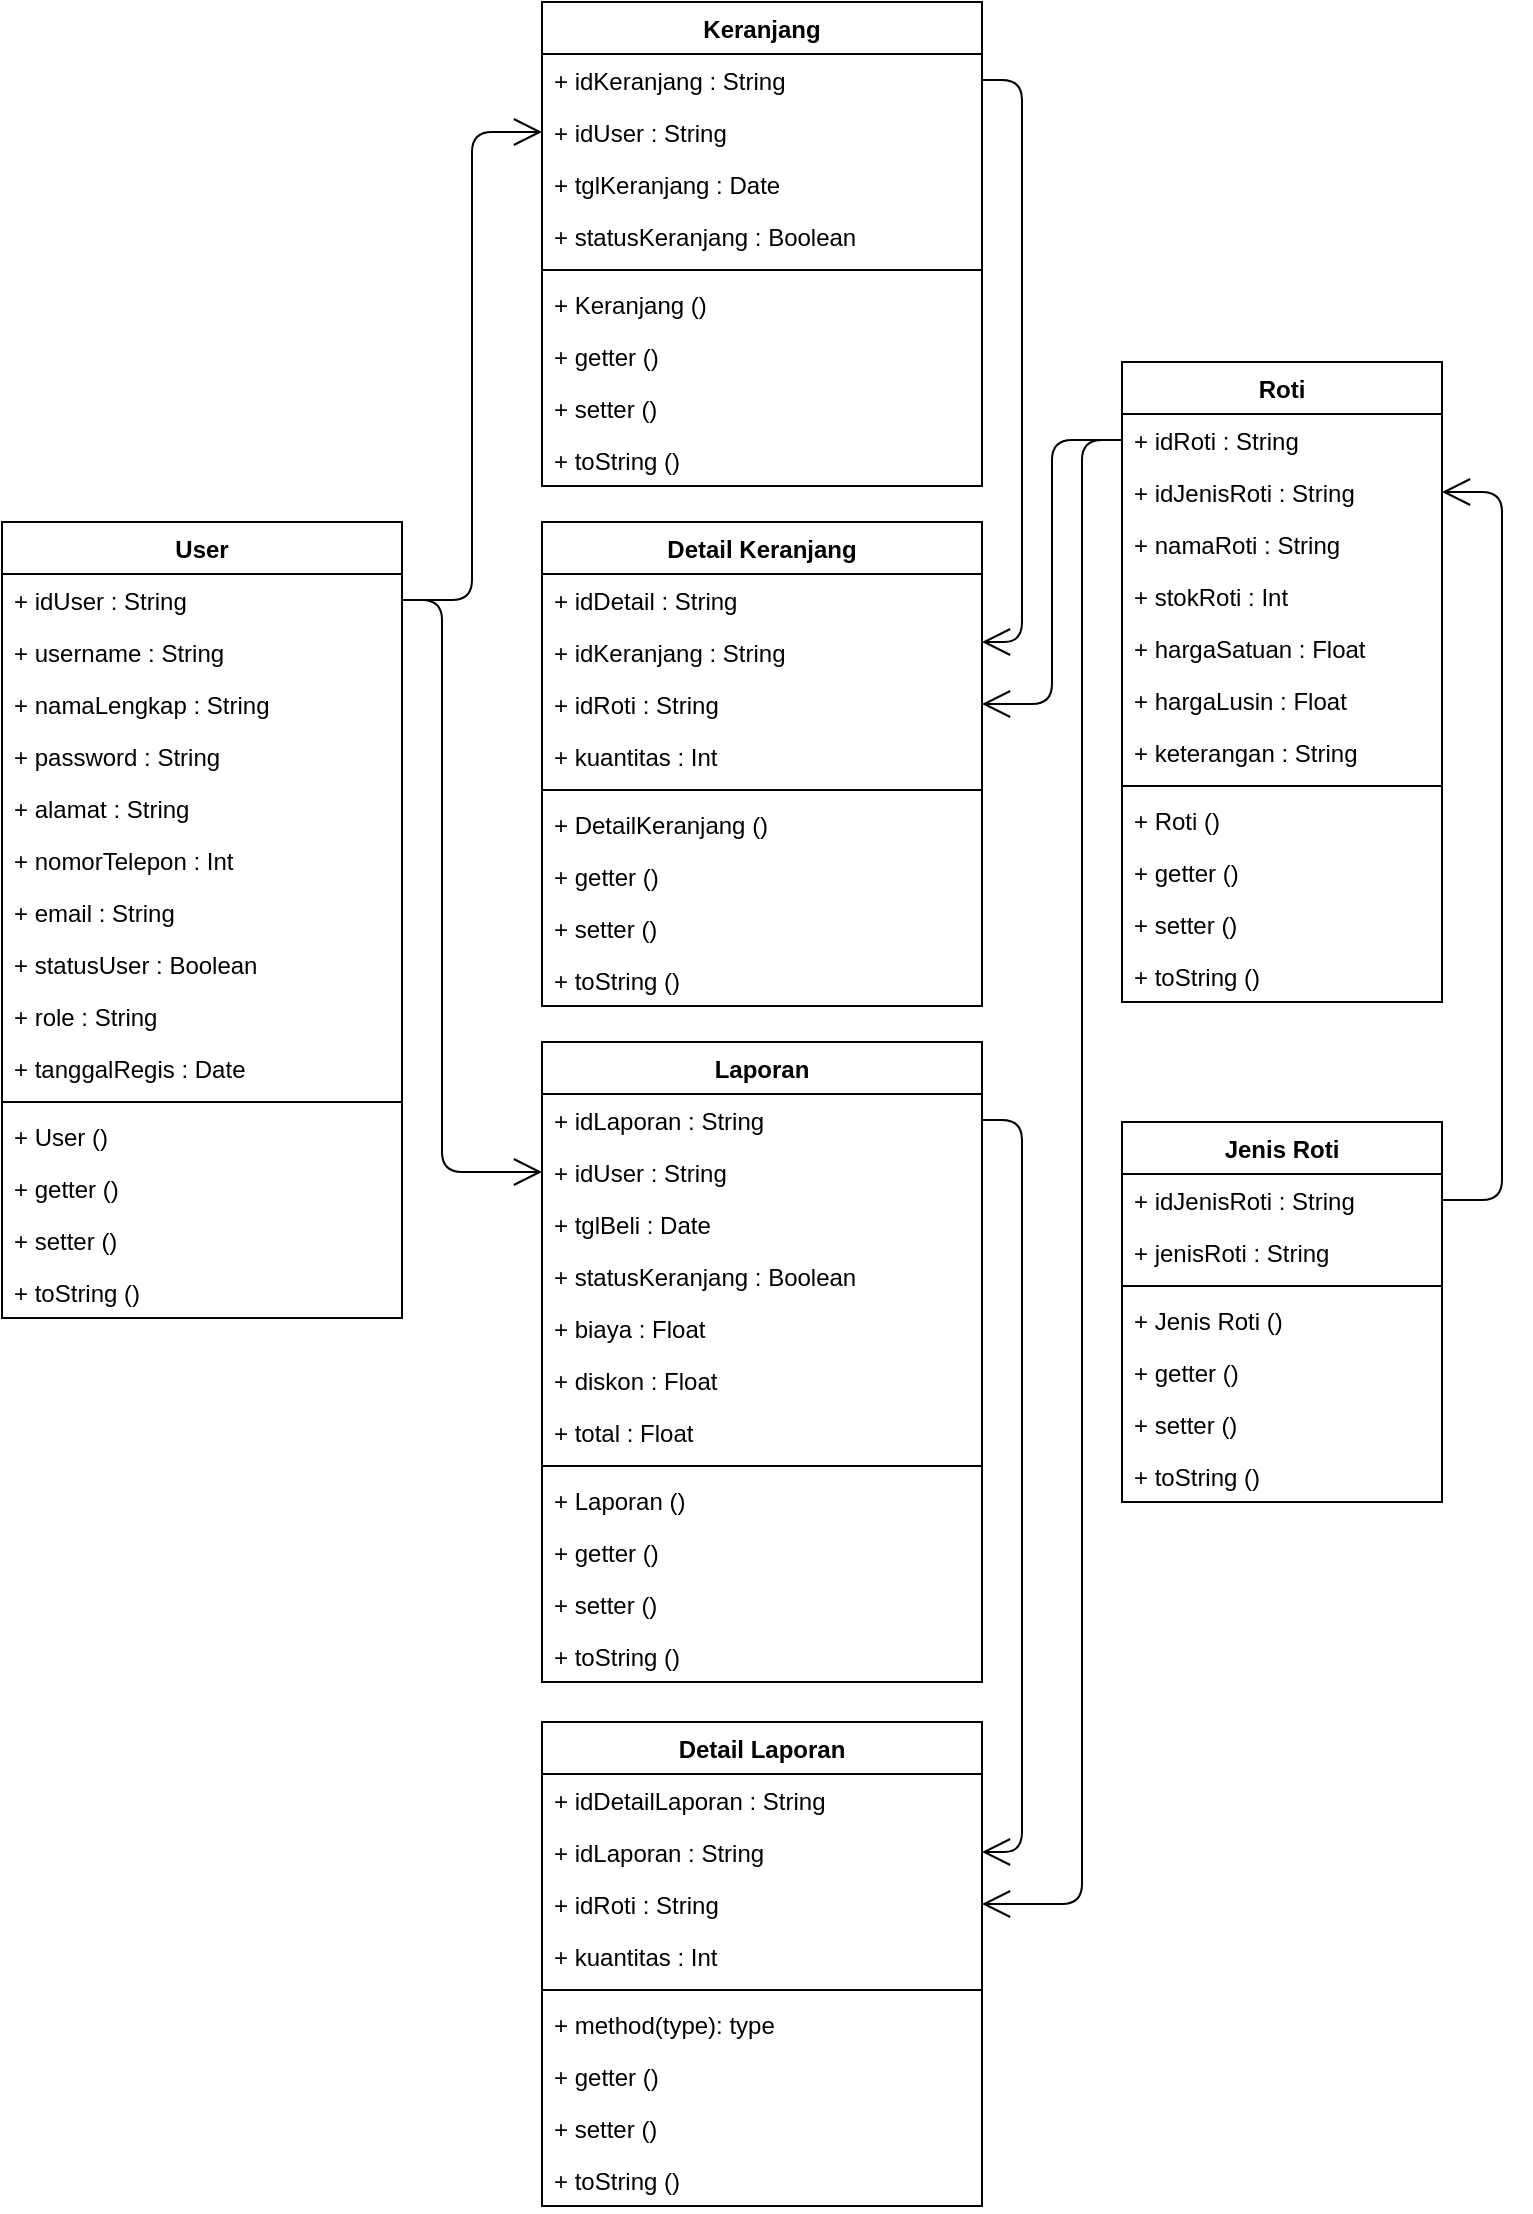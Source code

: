 <mxfile version="14.4.3" type="github">
  <diagram id="C5RBs43oDa-KdzZeNtuy" name="Page-1">
    <mxGraphModel dx="1304" dy="612" grid="1" gridSize="10" guides="1" tooltips="1" connect="1" arrows="1" fold="1" page="1" pageScale="1" pageWidth="827" pageHeight="1169" math="0" shadow="0">
      <root>
        <mxCell id="WIyWlLk6GJQsqaUBKTNV-0" />
        <mxCell id="WIyWlLk6GJQsqaUBKTNV-1" parent="WIyWlLk6GJQsqaUBKTNV-0" />
        <mxCell id="ciAb2DLEWz6RfoceYeJ7-130" value="User" style="swimlane;fontStyle=1;align=center;verticalAlign=top;childLayout=stackLayout;horizontal=1;startSize=26;horizontalStack=0;resizeParent=1;resizeParentMax=0;resizeLast=0;collapsible=1;marginBottom=0;" vertex="1" parent="WIyWlLk6GJQsqaUBKTNV-1">
          <mxGeometry x="10" y="270" width="200" height="398" as="geometry" />
        </mxCell>
        <mxCell id="ciAb2DLEWz6RfoceYeJ7-131" value="+ idUser : String" style="text;strokeColor=none;fillColor=none;align=left;verticalAlign=top;spacingLeft=4;spacingRight=4;overflow=hidden;rotatable=0;points=[[0,0.5],[1,0.5]];portConstraint=eastwest;" vertex="1" parent="ciAb2DLEWz6RfoceYeJ7-130">
          <mxGeometry y="26" width="200" height="26" as="geometry" />
        </mxCell>
        <mxCell id="ciAb2DLEWz6RfoceYeJ7-134" value="+ username : String" style="text;strokeColor=none;fillColor=none;align=left;verticalAlign=top;spacingLeft=4;spacingRight=4;overflow=hidden;rotatable=0;points=[[0,0.5],[1,0.5]];portConstraint=eastwest;" vertex="1" parent="ciAb2DLEWz6RfoceYeJ7-130">
          <mxGeometry y="52" width="200" height="26" as="geometry" />
        </mxCell>
        <mxCell id="ciAb2DLEWz6RfoceYeJ7-135" value="+ namaLengkap : String" style="text;strokeColor=none;fillColor=none;align=left;verticalAlign=top;spacingLeft=4;spacingRight=4;overflow=hidden;rotatable=0;points=[[0,0.5],[1,0.5]];portConstraint=eastwest;" vertex="1" parent="ciAb2DLEWz6RfoceYeJ7-130">
          <mxGeometry y="78" width="200" height="26" as="geometry" />
        </mxCell>
        <mxCell id="ciAb2DLEWz6RfoceYeJ7-136" value="+ password : String" style="text;strokeColor=none;fillColor=none;align=left;verticalAlign=top;spacingLeft=4;spacingRight=4;overflow=hidden;rotatable=0;points=[[0,0.5],[1,0.5]];portConstraint=eastwest;" vertex="1" parent="ciAb2DLEWz6RfoceYeJ7-130">
          <mxGeometry y="104" width="200" height="26" as="geometry" />
        </mxCell>
        <mxCell id="ciAb2DLEWz6RfoceYeJ7-137" value="+ alamat : String" style="text;strokeColor=none;fillColor=none;align=left;verticalAlign=top;spacingLeft=4;spacingRight=4;overflow=hidden;rotatable=0;points=[[0,0.5],[1,0.5]];portConstraint=eastwest;" vertex="1" parent="ciAb2DLEWz6RfoceYeJ7-130">
          <mxGeometry y="130" width="200" height="26" as="geometry" />
        </mxCell>
        <mxCell id="ciAb2DLEWz6RfoceYeJ7-138" value="+ nomorTelepon : Int" style="text;strokeColor=none;fillColor=none;align=left;verticalAlign=top;spacingLeft=4;spacingRight=4;overflow=hidden;rotatable=0;points=[[0,0.5],[1,0.5]];portConstraint=eastwest;" vertex="1" parent="ciAb2DLEWz6RfoceYeJ7-130">
          <mxGeometry y="156" width="200" height="26" as="geometry" />
        </mxCell>
        <mxCell id="ciAb2DLEWz6RfoceYeJ7-139" value="+ email : String" style="text;strokeColor=none;fillColor=none;align=left;verticalAlign=top;spacingLeft=4;spacingRight=4;overflow=hidden;rotatable=0;points=[[0,0.5],[1,0.5]];portConstraint=eastwest;" vertex="1" parent="ciAb2DLEWz6RfoceYeJ7-130">
          <mxGeometry y="182" width="200" height="26" as="geometry" />
        </mxCell>
        <mxCell id="ciAb2DLEWz6RfoceYeJ7-140" value="+ statusUser : Boolean" style="text;strokeColor=none;fillColor=none;align=left;verticalAlign=top;spacingLeft=4;spacingRight=4;overflow=hidden;rotatable=0;points=[[0,0.5],[1,0.5]];portConstraint=eastwest;" vertex="1" parent="ciAb2DLEWz6RfoceYeJ7-130">
          <mxGeometry y="208" width="200" height="26" as="geometry" />
        </mxCell>
        <mxCell id="ciAb2DLEWz6RfoceYeJ7-141" value="+ role : String" style="text;strokeColor=none;fillColor=none;align=left;verticalAlign=top;spacingLeft=4;spacingRight=4;overflow=hidden;rotatable=0;points=[[0,0.5],[1,0.5]];portConstraint=eastwest;" vertex="1" parent="ciAb2DLEWz6RfoceYeJ7-130">
          <mxGeometry y="234" width="200" height="26" as="geometry" />
        </mxCell>
        <mxCell id="ciAb2DLEWz6RfoceYeJ7-142" value="+ tanggalRegis : Date" style="text;strokeColor=none;fillColor=none;align=left;verticalAlign=top;spacingLeft=4;spacingRight=4;overflow=hidden;rotatable=0;points=[[0,0.5],[1,0.5]];portConstraint=eastwest;" vertex="1" parent="ciAb2DLEWz6RfoceYeJ7-130">
          <mxGeometry y="260" width="200" height="26" as="geometry" />
        </mxCell>
        <mxCell id="ciAb2DLEWz6RfoceYeJ7-132" value="" style="line;strokeWidth=1;fillColor=none;align=left;verticalAlign=middle;spacingTop=-1;spacingLeft=3;spacingRight=3;rotatable=0;labelPosition=right;points=[];portConstraint=eastwest;" vertex="1" parent="ciAb2DLEWz6RfoceYeJ7-130">
          <mxGeometry y="286" width="200" height="8" as="geometry" />
        </mxCell>
        <mxCell id="ciAb2DLEWz6RfoceYeJ7-133" value="+ User ()" style="text;strokeColor=none;fillColor=none;align=left;verticalAlign=top;spacingLeft=4;spacingRight=4;overflow=hidden;rotatable=0;points=[[0,0.5],[1,0.5]];portConstraint=eastwest;" vertex="1" parent="ciAb2DLEWz6RfoceYeJ7-130">
          <mxGeometry y="294" width="200" height="26" as="geometry" />
        </mxCell>
        <mxCell id="ciAb2DLEWz6RfoceYeJ7-143" value="+ getter ()" style="text;strokeColor=none;fillColor=none;align=left;verticalAlign=top;spacingLeft=4;spacingRight=4;overflow=hidden;rotatable=0;points=[[0,0.5],[1,0.5]];portConstraint=eastwest;" vertex="1" parent="ciAb2DLEWz6RfoceYeJ7-130">
          <mxGeometry y="320" width="200" height="26" as="geometry" />
        </mxCell>
        <mxCell id="ciAb2DLEWz6RfoceYeJ7-144" value="+ setter ()" style="text;strokeColor=none;fillColor=none;align=left;verticalAlign=top;spacingLeft=4;spacingRight=4;overflow=hidden;rotatable=0;points=[[0,0.5],[1,0.5]];portConstraint=eastwest;" vertex="1" parent="ciAb2DLEWz6RfoceYeJ7-130">
          <mxGeometry y="346" width="200" height="26" as="geometry" />
        </mxCell>
        <mxCell id="ciAb2DLEWz6RfoceYeJ7-146" value="+ toString ()" style="text;strokeColor=none;fillColor=none;align=left;verticalAlign=top;spacingLeft=4;spacingRight=4;overflow=hidden;rotatable=0;points=[[0,0.5],[1,0.5]];portConstraint=eastwest;" vertex="1" parent="ciAb2DLEWz6RfoceYeJ7-130">
          <mxGeometry y="372" width="200" height="26" as="geometry" />
        </mxCell>
        <mxCell id="ciAb2DLEWz6RfoceYeJ7-150" value="Keranjang" style="swimlane;fontStyle=1;align=center;verticalAlign=top;childLayout=stackLayout;horizontal=1;startSize=26;horizontalStack=0;resizeParent=1;resizeParentMax=0;resizeLast=0;collapsible=1;marginBottom=0;" vertex="1" parent="WIyWlLk6GJQsqaUBKTNV-1">
          <mxGeometry x="280" y="10" width="220" height="242" as="geometry" />
        </mxCell>
        <mxCell id="ciAb2DLEWz6RfoceYeJ7-151" value="+ idKeranjang : String" style="text;strokeColor=none;fillColor=none;align=left;verticalAlign=top;spacingLeft=4;spacingRight=4;overflow=hidden;rotatable=0;points=[[0,0.5],[1,0.5]];portConstraint=eastwest;" vertex="1" parent="ciAb2DLEWz6RfoceYeJ7-150">
          <mxGeometry y="26" width="220" height="26" as="geometry" />
        </mxCell>
        <mxCell id="ciAb2DLEWz6RfoceYeJ7-159" value="+ idUser : String" style="text;strokeColor=none;fillColor=none;align=left;verticalAlign=top;spacingLeft=4;spacingRight=4;overflow=hidden;rotatable=0;points=[[0,0.5],[1,0.5]];portConstraint=eastwest;" vertex="1" parent="ciAb2DLEWz6RfoceYeJ7-150">
          <mxGeometry y="52" width="220" height="26" as="geometry" />
        </mxCell>
        <mxCell id="ciAb2DLEWz6RfoceYeJ7-154" value="+ tglKeranjang : Date" style="text;strokeColor=none;fillColor=none;align=left;verticalAlign=top;spacingLeft=4;spacingRight=4;overflow=hidden;rotatable=0;points=[[0,0.5],[1,0.5]];portConstraint=eastwest;" vertex="1" parent="ciAb2DLEWz6RfoceYeJ7-150">
          <mxGeometry y="78" width="220" height="26" as="geometry" />
        </mxCell>
        <mxCell id="ciAb2DLEWz6RfoceYeJ7-155" value="+ statusKeranjang : Boolean" style="text;strokeColor=none;fillColor=none;align=left;verticalAlign=top;spacingLeft=4;spacingRight=4;overflow=hidden;rotatable=0;points=[[0,0.5],[1,0.5]];portConstraint=eastwest;" vertex="1" parent="ciAb2DLEWz6RfoceYeJ7-150">
          <mxGeometry y="104" width="220" height="26" as="geometry" />
        </mxCell>
        <mxCell id="ciAb2DLEWz6RfoceYeJ7-152" value="" style="line;strokeWidth=1;fillColor=none;align=left;verticalAlign=middle;spacingTop=-1;spacingLeft=3;spacingRight=3;rotatable=0;labelPosition=right;points=[];portConstraint=eastwest;" vertex="1" parent="ciAb2DLEWz6RfoceYeJ7-150">
          <mxGeometry y="130" width="220" height="8" as="geometry" />
        </mxCell>
        <mxCell id="ciAb2DLEWz6RfoceYeJ7-153" value="+ Keranjang ()" style="text;strokeColor=none;fillColor=none;align=left;verticalAlign=top;spacingLeft=4;spacingRight=4;overflow=hidden;rotatable=0;points=[[0,0.5],[1,0.5]];portConstraint=eastwest;" vertex="1" parent="ciAb2DLEWz6RfoceYeJ7-150">
          <mxGeometry y="138" width="220" height="26" as="geometry" />
        </mxCell>
        <mxCell id="ciAb2DLEWz6RfoceYeJ7-157" value="+ getter ()" style="text;strokeColor=none;fillColor=none;align=left;verticalAlign=top;spacingLeft=4;spacingRight=4;overflow=hidden;rotatable=0;points=[[0,0.5],[1,0.5]];portConstraint=eastwest;" vertex="1" parent="ciAb2DLEWz6RfoceYeJ7-150">
          <mxGeometry y="164" width="220" height="26" as="geometry" />
        </mxCell>
        <mxCell id="ciAb2DLEWz6RfoceYeJ7-156" value="+ setter ()" style="text;strokeColor=none;fillColor=none;align=left;verticalAlign=top;spacingLeft=4;spacingRight=4;overflow=hidden;rotatable=0;points=[[0,0.5],[1,0.5]];portConstraint=eastwest;" vertex="1" parent="ciAb2DLEWz6RfoceYeJ7-150">
          <mxGeometry y="190" width="220" height="26" as="geometry" />
        </mxCell>
        <mxCell id="ciAb2DLEWz6RfoceYeJ7-158" value="+ toString ()" style="text;strokeColor=none;fillColor=none;align=left;verticalAlign=top;spacingLeft=4;spacingRight=4;overflow=hidden;rotatable=0;points=[[0,0.5],[1,0.5]];portConstraint=eastwest;" vertex="1" parent="ciAb2DLEWz6RfoceYeJ7-150">
          <mxGeometry y="216" width="220" height="26" as="geometry" />
        </mxCell>
        <mxCell id="ciAb2DLEWz6RfoceYeJ7-160" value="Detail Keranjang" style="swimlane;fontStyle=1;align=center;verticalAlign=top;childLayout=stackLayout;horizontal=1;startSize=26;horizontalStack=0;resizeParent=1;resizeParentMax=0;resizeLast=0;collapsible=1;marginBottom=0;" vertex="1" parent="WIyWlLk6GJQsqaUBKTNV-1">
          <mxGeometry x="280" y="270" width="220" height="242" as="geometry" />
        </mxCell>
        <mxCell id="ciAb2DLEWz6RfoceYeJ7-161" value="+ idDetail : String" style="text;strokeColor=none;fillColor=none;align=left;verticalAlign=top;spacingLeft=4;spacingRight=4;overflow=hidden;rotatable=0;points=[[0,0.5],[1,0.5]];portConstraint=eastwest;" vertex="1" parent="ciAb2DLEWz6RfoceYeJ7-160">
          <mxGeometry y="26" width="220" height="26" as="geometry" />
        </mxCell>
        <mxCell id="ciAb2DLEWz6RfoceYeJ7-164" value="+ idKeranjang : String" style="text;strokeColor=none;fillColor=none;align=left;verticalAlign=top;spacingLeft=4;spacingRight=4;overflow=hidden;rotatable=0;points=[[0,0.5],[1,0.5]];portConstraint=eastwest;" vertex="1" parent="ciAb2DLEWz6RfoceYeJ7-160">
          <mxGeometry y="52" width="220" height="26" as="geometry" />
        </mxCell>
        <mxCell id="ciAb2DLEWz6RfoceYeJ7-165" value="+ idRoti : String" style="text;strokeColor=none;fillColor=none;align=left;verticalAlign=top;spacingLeft=4;spacingRight=4;overflow=hidden;rotatable=0;points=[[0,0.5],[1,0.5]];portConstraint=eastwest;" vertex="1" parent="ciAb2DLEWz6RfoceYeJ7-160">
          <mxGeometry y="78" width="220" height="26" as="geometry" />
        </mxCell>
        <mxCell id="ciAb2DLEWz6RfoceYeJ7-166" value="+ kuantitas : Int" style="text;strokeColor=none;fillColor=none;align=left;verticalAlign=top;spacingLeft=4;spacingRight=4;overflow=hidden;rotatable=0;points=[[0,0.5],[1,0.5]];portConstraint=eastwest;" vertex="1" parent="ciAb2DLEWz6RfoceYeJ7-160">
          <mxGeometry y="104" width="220" height="26" as="geometry" />
        </mxCell>
        <mxCell id="ciAb2DLEWz6RfoceYeJ7-162" value="" style="line;strokeWidth=1;fillColor=none;align=left;verticalAlign=middle;spacingTop=-1;spacingLeft=3;spacingRight=3;rotatable=0;labelPosition=right;points=[];portConstraint=eastwest;" vertex="1" parent="ciAb2DLEWz6RfoceYeJ7-160">
          <mxGeometry y="130" width="220" height="8" as="geometry" />
        </mxCell>
        <mxCell id="ciAb2DLEWz6RfoceYeJ7-163" value="+ DetailKeranjang ()" style="text;strokeColor=none;fillColor=none;align=left;verticalAlign=top;spacingLeft=4;spacingRight=4;overflow=hidden;rotatable=0;points=[[0,0.5],[1,0.5]];portConstraint=eastwest;" vertex="1" parent="ciAb2DLEWz6RfoceYeJ7-160">
          <mxGeometry y="138" width="220" height="26" as="geometry" />
        </mxCell>
        <mxCell id="ciAb2DLEWz6RfoceYeJ7-167" value="+ getter ()" style="text;strokeColor=none;fillColor=none;align=left;verticalAlign=top;spacingLeft=4;spacingRight=4;overflow=hidden;rotatable=0;points=[[0,0.5],[1,0.5]];portConstraint=eastwest;" vertex="1" parent="ciAb2DLEWz6RfoceYeJ7-160">
          <mxGeometry y="164" width="220" height="26" as="geometry" />
        </mxCell>
        <mxCell id="ciAb2DLEWz6RfoceYeJ7-168" value="+ setter ()" style="text;strokeColor=none;fillColor=none;align=left;verticalAlign=top;spacingLeft=4;spacingRight=4;overflow=hidden;rotatable=0;points=[[0,0.5],[1,0.5]];portConstraint=eastwest;" vertex="1" parent="ciAb2DLEWz6RfoceYeJ7-160">
          <mxGeometry y="190" width="220" height="26" as="geometry" />
        </mxCell>
        <mxCell id="ciAb2DLEWz6RfoceYeJ7-169" value="+ toString ()" style="text;strokeColor=none;fillColor=none;align=left;verticalAlign=top;spacingLeft=4;spacingRight=4;overflow=hidden;rotatable=0;points=[[0,0.5],[1,0.5]];portConstraint=eastwest;" vertex="1" parent="ciAb2DLEWz6RfoceYeJ7-160">
          <mxGeometry y="216" width="220" height="26" as="geometry" />
        </mxCell>
        <mxCell id="ciAb2DLEWz6RfoceYeJ7-170" value="Laporan" style="swimlane;fontStyle=1;align=center;verticalAlign=top;childLayout=stackLayout;horizontal=1;startSize=26;horizontalStack=0;resizeParent=1;resizeParentMax=0;resizeLast=0;collapsible=1;marginBottom=0;" vertex="1" parent="WIyWlLk6GJQsqaUBKTNV-1">
          <mxGeometry x="280" y="530" width="220" height="320" as="geometry" />
        </mxCell>
        <mxCell id="ciAb2DLEWz6RfoceYeJ7-171" value="+ idLaporan : String" style="text;strokeColor=none;fillColor=none;align=left;verticalAlign=top;spacingLeft=4;spacingRight=4;overflow=hidden;rotatable=0;points=[[0,0.5],[1,0.5]];portConstraint=eastwest;" vertex="1" parent="ciAb2DLEWz6RfoceYeJ7-170">
          <mxGeometry y="26" width="220" height="26" as="geometry" />
        </mxCell>
        <mxCell id="ciAb2DLEWz6RfoceYeJ7-174" value="+ idUser : String" style="text;strokeColor=none;fillColor=none;align=left;verticalAlign=top;spacingLeft=4;spacingRight=4;overflow=hidden;rotatable=0;points=[[0,0.5],[1,0.5]];portConstraint=eastwest;" vertex="1" parent="ciAb2DLEWz6RfoceYeJ7-170">
          <mxGeometry y="52" width="220" height="26" as="geometry" />
        </mxCell>
        <mxCell id="ciAb2DLEWz6RfoceYeJ7-176" value="+ tglBeli : Date" style="text;strokeColor=none;fillColor=none;align=left;verticalAlign=top;spacingLeft=4;spacingRight=4;overflow=hidden;rotatable=0;points=[[0,0.5],[1,0.5]];portConstraint=eastwest;" vertex="1" parent="ciAb2DLEWz6RfoceYeJ7-170">
          <mxGeometry y="78" width="220" height="26" as="geometry" />
        </mxCell>
        <mxCell id="ciAb2DLEWz6RfoceYeJ7-175" value="+ statusKeranjang : Boolean" style="text;strokeColor=none;fillColor=none;align=left;verticalAlign=top;spacingLeft=4;spacingRight=4;overflow=hidden;rotatable=0;points=[[0,0.5],[1,0.5]];portConstraint=eastwest;" vertex="1" parent="ciAb2DLEWz6RfoceYeJ7-170">
          <mxGeometry y="104" width="220" height="26" as="geometry" />
        </mxCell>
        <mxCell id="ciAb2DLEWz6RfoceYeJ7-178" value="+ biaya : Float" style="text;strokeColor=none;fillColor=none;align=left;verticalAlign=top;spacingLeft=4;spacingRight=4;overflow=hidden;rotatable=0;points=[[0,0.5],[1,0.5]];portConstraint=eastwest;" vertex="1" parent="ciAb2DLEWz6RfoceYeJ7-170">
          <mxGeometry y="130" width="220" height="26" as="geometry" />
        </mxCell>
        <mxCell id="ciAb2DLEWz6RfoceYeJ7-179" value="+ diskon : Float" style="text;strokeColor=none;fillColor=none;align=left;verticalAlign=top;spacingLeft=4;spacingRight=4;overflow=hidden;rotatable=0;points=[[0,0.5],[1,0.5]];portConstraint=eastwest;" vertex="1" parent="ciAb2DLEWz6RfoceYeJ7-170">
          <mxGeometry y="156" width="220" height="26" as="geometry" />
        </mxCell>
        <mxCell id="ciAb2DLEWz6RfoceYeJ7-177" value="+ total : Float" style="text;strokeColor=none;fillColor=none;align=left;verticalAlign=top;spacingLeft=4;spacingRight=4;overflow=hidden;rotatable=0;points=[[0,0.5],[1,0.5]];portConstraint=eastwest;" vertex="1" parent="ciAb2DLEWz6RfoceYeJ7-170">
          <mxGeometry y="182" width="220" height="26" as="geometry" />
        </mxCell>
        <mxCell id="ciAb2DLEWz6RfoceYeJ7-172" value="" style="line;strokeWidth=1;fillColor=none;align=left;verticalAlign=middle;spacingTop=-1;spacingLeft=3;spacingRight=3;rotatable=0;labelPosition=right;points=[];portConstraint=eastwest;" vertex="1" parent="ciAb2DLEWz6RfoceYeJ7-170">
          <mxGeometry y="208" width="220" height="8" as="geometry" />
        </mxCell>
        <mxCell id="ciAb2DLEWz6RfoceYeJ7-180" value="+ Laporan ()" style="text;strokeColor=none;fillColor=none;align=left;verticalAlign=top;spacingLeft=4;spacingRight=4;overflow=hidden;rotatable=0;points=[[0,0.5],[1,0.5]];portConstraint=eastwest;" vertex="1" parent="ciAb2DLEWz6RfoceYeJ7-170">
          <mxGeometry y="216" width="220" height="26" as="geometry" />
        </mxCell>
        <mxCell id="ciAb2DLEWz6RfoceYeJ7-198" value="+ getter ()" style="text;strokeColor=none;fillColor=none;align=left;verticalAlign=top;spacingLeft=4;spacingRight=4;overflow=hidden;rotatable=0;points=[[0,0.5],[1,0.5]];portConstraint=eastwest;" vertex="1" parent="ciAb2DLEWz6RfoceYeJ7-170">
          <mxGeometry y="242" width="220" height="26" as="geometry" />
        </mxCell>
        <mxCell id="ciAb2DLEWz6RfoceYeJ7-199" value="+ setter ()" style="text;strokeColor=none;fillColor=none;align=left;verticalAlign=top;spacingLeft=4;spacingRight=4;overflow=hidden;rotatable=0;points=[[0,0.5],[1,0.5]];portConstraint=eastwest;" vertex="1" parent="ciAb2DLEWz6RfoceYeJ7-170">
          <mxGeometry y="268" width="220" height="26" as="geometry" />
        </mxCell>
        <mxCell id="ciAb2DLEWz6RfoceYeJ7-200" value="+ toString ()" style="text;strokeColor=none;fillColor=none;align=left;verticalAlign=top;spacingLeft=4;spacingRight=4;overflow=hidden;rotatable=0;points=[[0,0.5],[1,0.5]];portConstraint=eastwest;" vertex="1" parent="ciAb2DLEWz6RfoceYeJ7-170">
          <mxGeometry y="294" width="220" height="26" as="geometry" />
        </mxCell>
        <mxCell id="ciAb2DLEWz6RfoceYeJ7-184" value="Detail Laporan" style="swimlane;fontStyle=1;align=center;verticalAlign=top;childLayout=stackLayout;horizontal=1;startSize=26;horizontalStack=0;resizeParent=1;resizeParentMax=0;resizeLast=0;collapsible=1;marginBottom=0;" vertex="1" parent="WIyWlLk6GJQsqaUBKTNV-1">
          <mxGeometry x="280" y="870" width="220" height="242" as="geometry" />
        </mxCell>
        <mxCell id="ciAb2DLEWz6RfoceYeJ7-185" value="+ idDetailLaporan : String" style="text;strokeColor=none;fillColor=none;align=left;verticalAlign=top;spacingLeft=4;spacingRight=4;overflow=hidden;rotatable=0;points=[[0,0.5],[1,0.5]];portConstraint=eastwest;" vertex="1" parent="ciAb2DLEWz6RfoceYeJ7-184">
          <mxGeometry y="26" width="220" height="26" as="geometry" />
        </mxCell>
        <mxCell id="ciAb2DLEWz6RfoceYeJ7-188" value="+ idLaporan : String" style="text;strokeColor=none;fillColor=none;align=left;verticalAlign=top;spacingLeft=4;spacingRight=4;overflow=hidden;rotatable=0;points=[[0,0.5],[1,0.5]];portConstraint=eastwest;" vertex="1" parent="ciAb2DLEWz6RfoceYeJ7-184">
          <mxGeometry y="52" width="220" height="26" as="geometry" />
        </mxCell>
        <mxCell id="ciAb2DLEWz6RfoceYeJ7-189" value="+ idRoti : String" style="text;strokeColor=none;fillColor=none;align=left;verticalAlign=top;spacingLeft=4;spacingRight=4;overflow=hidden;rotatable=0;points=[[0,0.5],[1,0.5]];portConstraint=eastwest;" vertex="1" parent="ciAb2DLEWz6RfoceYeJ7-184">
          <mxGeometry y="78" width="220" height="26" as="geometry" />
        </mxCell>
        <mxCell id="ciAb2DLEWz6RfoceYeJ7-190" value="+ kuantitas : Int" style="text;strokeColor=none;fillColor=none;align=left;verticalAlign=top;spacingLeft=4;spacingRight=4;overflow=hidden;rotatable=0;points=[[0,0.5],[1,0.5]];portConstraint=eastwest;" vertex="1" parent="ciAb2DLEWz6RfoceYeJ7-184">
          <mxGeometry y="104" width="220" height="26" as="geometry" />
        </mxCell>
        <mxCell id="ciAb2DLEWz6RfoceYeJ7-186" value="" style="line;strokeWidth=1;fillColor=none;align=left;verticalAlign=middle;spacingTop=-1;spacingLeft=3;spacingRight=3;rotatable=0;labelPosition=right;points=[];portConstraint=eastwest;" vertex="1" parent="ciAb2DLEWz6RfoceYeJ7-184">
          <mxGeometry y="130" width="220" height="8" as="geometry" />
        </mxCell>
        <mxCell id="ciAb2DLEWz6RfoceYeJ7-187" value="+ method(type): type" style="text;strokeColor=none;fillColor=none;align=left;verticalAlign=top;spacingLeft=4;spacingRight=4;overflow=hidden;rotatable=0;points=[[0,0.5],[1,0.5]];portConstraint=eastwest;" vertex="1" parent="ciAb2DLEWz6RfoceYeJ7-184">
          <mxGeometry y="138" width="220" height="26" as="geometry" />
        </mxCell>
        <mxCell id="ciAb2DLEWz6RfoceYeJ7-181" value="+ getter ()" style="text;strokeColor=none;fillColor=none;align=left;verticalAlign=top;spacingLeft=4;spacingRight=4;overflow=hidden;rotatable=0;points=[[0,0.5],[1,0.5]];portConstraint=eastwest;" vertex="1" parent="ciAb2DLEWz6RfoceYeJ7-184">
          <mxGeometry y="164" width="220" height="26" as="geometry" />
        </mxCell>
        <mxCell id="ciAb2DLEWz6RfoceYeJ7-182" value="+ setter ()" style="text;strokeColor=none;fillColor=none;align=left;verticalAlign=top;spacingLeft=4;spacingRight=4;overflow=hidden;rotatable=0;points=[[0,0.5],[1,0.5]];portConstraint=eastwest;" vertex="1" parent="ciAb2DLEWz6RfoceYeJ7-184">
          <mxGeometry y="190" width="220" height="26" as="geometry" />
        </mxCell>
        <mxCell id="ciAb2DLEWz6RfoceYeJ7-183" value="+ toString ()" style="text;strokeColor=none;fillColor=none;align=left;verticalAlign=top;spacingLeft=4;spacingRight=4;overflow=hidden;rotatable=0;points=[[0,0.5],[1,0.5]];portConstraint=eastwest;" vertex="1" parent="ciAb2DLEWz6RfoceYeJ7-184">
          <mxGeometry y="216" width="220" height="26" as="geometry" />
        </mxCell>
        <mxCell id="ciAb2DLEWz6RfoceYeJ7-192" value="Jenis Roti" style="swimlane;fontStyle=1;align=center;verticalAlign=top;childLayout=stackLayout;horizontal=1;startSize=26;horizontalStack=0;resizeParent=1;resizeParentMax=0;resizeLast=0;collapsible=1;marginBottom=0;" vertex="1" parent="WIyWlLk6GJQsqaUBKTNV-1">
          <mxGeometry x="570" y="570" width="160" height="190" as="geometry" />
        </mxCell>
        <mxCell id="ciAb2DLEWz6RfoceYeJ7-193" value="+ idJenisRoti : String" style="text;strokeColor=none;fillColor=none;align=left;verticalAlign=top;spacingLeft=4;spacingRight=4;overflow=hidden;rotatable=0;points=[[0,0.5],[1,0.5]];portConstraint=eastwest;" vertex="1" parent="ciAb2DLEWz6RfoceYeJ7-192">
          <mxGeometry y="26" width="160" height="26" as="geometry" />
        </mxCell>
        <mxCell id="ciAb2DLEWz6RfoceYeJ7-196" value="+ jenisRoti : String" style="text;strokeColor=none;fillColor=none;align=left;verticalAlign=top;spacingLeft=4;spacingRight=4;overflow=hidden;rotatable=0;points=[[0,0.5],[1,0.5]];portConstraint=eastwest;" vertex="1" parent="ciAb2DLEWz6RfoceYeJ7-192">
          <mxGeometry y="52" width="160" height="26" as="geometry" />
        </mxCell>
        <mxCell id="ciAb2DLEWz6RfoceYeJ7-194" value="" style="line;strokeWidth=1;fillColor=none;align=left;verticalAlign=middle;spacingTop=-1;spacingLeft=3;spacingRight=3;rotatable=0;labelPosition=right;points=[];portConstraint=eastwest;" vertex="1" parent="ciAb2DLEWz6RfoceYeJ7-192">
          <mxGeometry y="78" width="160" height="8" as="geometry" />
        </mxCell>
        <mxCell id="ciAb2DLEWz6RfoceYeJ7-195" value="+ Jenis Roti ()" style="text;strokeColor=none;fillColor=none;align=left;verticalAlign=top;spacingLeft=4;spacingRight=4;overflow=hidden;rotatable=0;points=[[0,0.5],[1,0.5]];portConstraint=eastwest;" vertex="1" parent="ciAb2DLEWz6RfoceYeJ7-192">
          <mxGeometry y="86" width="160" height="26" as="geometry" />
        </mxCell>
        <mxCell id="ciAb2DLEWz6RfoceYeJ7-201" value="+ getter ()" style="text;strokeColor=none;fillColor=none;align=left;verticalAlign=top;spacingLeft=4;spacingRight=4;overflow=hidden;rotatable=0;points=[[0,0.5],[1,0.5]];portConstraint=eastwest;" vertex="1" parent="ciAb2DLEWz6RfoceYeJ7-192">
          <mxGeometry y="112" width="160" height="26" as="geometry" />
        </mxCell>
        <mxCell id="ciAb2DLEWz6RfoceYeJ7-202" value="+ setter ()" style="text;strokeColor=none;fillColor=none;align=left;verticalAlign=top;spacingLeft=4;spacingRight=4;overflow=hidden;rotatable=0;points=[[0,0.5],[1,0.5]];portConstraint=eastwest;" vertex="1" parent="ciAb2DLEWz6RfoceYeJ7-192">
          <mxGeometry y="138" width="160" height="26" as="geometry" />
        </mxCell>
        <mxCell id="ciAb2DLEWz6RfoceYeJ7-203" value="+ toString ()" style="text;strokeColor=none;fillColor=none;align=left;verticalAlign=top;spacingLeft=4;spacingRight=4;overflow=hidden;rotatable=0;points=[[0,0.5],[1,0.5]];portConstraint=eastwest;" vertex="1" parent="ciAb2DLEWz6RfoceYeJ7-192">
          <mxGeometry y="164" width="160" height="26" as="geometry" />
        </mxCell>
        <mxCell id="ciAb2DLEWz6RfoceYeJ7-204" value="Roti" style="swimlane;fontStyle=1;align=center;verticalAlign=top;childLayout=stackLayout;horizontal=1;startSize=26;horizontalStack=0;resizeParent=1;resizeParentMax=0;resizeLast=0;collapsible=1;marginBottom=0;" vertex="1" parent="WIyWlLk6GJQsqaUBKTNV-1">
          <mxGeometry x="570" y="190" width="160" height="320" as="geometry" />
        </mxCell>
        <mxCell id="ciAb2DLEWz6RfoceYeJ7-205" value="+ idRoti : String" style="text;strokeColor=none;fillColor=none;align=left;verticalAlign=top;spacingLeft=4;spacingRight=4;overflow=hidden;rotatable=0;points=[[0,0.5],[1,0.5]];portConstraint=eastwest;" vertex="1" parent="ciAb2DLEWz6RfoceYeJ7-204">
          <mxGeometry y="26" width="160" height="26" as="geometry" />
        </mxCell>
        <mxCell id="ciAb2DLEWz6RfoceYeJ7-209" value="+ idJenisRoti : String" style="text;strokeColor=none;fillColor=none;align=left;verticalAlign=top;spacingLeft=4;spacingRight=4;overflow=hidden;rotatable=0;points=[[0,0.5],[1,0.5]];portConstraint=eastwest;" vertex="1" parent="ciAb2DLEWz6RfoceYeJ7-204">
          <mxGeometry y="52" width="160" height="26" as="geometry" />
        </mxCell>
        <mxCell id="ciAb2DLEWz6RfoceYeJ7-208" value="+ namaRoti : String" style="text;strokeColor=none;fillColor=none;align=left;verticalAlign=top;spacingLeft=4;spacingRight=4;overflow=hidden;rotatable=0;points=[[0,0.5],[1,0.5]];portConstraint=eastwest;" vertex="1" parent="ciAb2DLEWz6RfoceYeJ7-204">
          <mxGeometry y="78" width="160" height="26" as="geometry" />
        </mxCell>
        <mxCell id="ciAb2DLEWz6RfoceYeJ7-210" value="+ stokRoti : Int" style="text;strokeColor=none;fillColor=none;align=left;verticalAlign=top;spacingLeft=4;spacingRight=4;overflow=hidden;rotatable=0;points=[[0,0.5],[1,0.5]];portConstraint=eastwest;" vertex="1" parent="ciAb2DLEWz6RfoceYeJ7-204">
          <mxGeometry y="104" width="160" height="26" as="geometry" />
        </mxCell>
        <mxCell id="ciAb2DLEWz6RfoceYeJ7-212" value="+ hargaSatuan : Float" style="text;strokeColor=none;fillColor=none;align=left;verticalAlign=top;spacingLeft=4;spacingRight=4;overflow=hidden;rotatable=0;points=[[0,0.5],[1,0.5]];portConstraint=eastwest;" vertex="1" parent="ciAb2DLEWz6RfoceYeJ7-204">
          <mxGeometry y="130" width="160" height="26" as="geometry" />
        </mxCell>
        <mxCell id="ciAb2DLEWz6RfoceYeJ7-213" value="+ hargaLusin : Float" style="text;strokeColor=none;fillColor=none;align=left;verticalAlign=top;spacingLeft=4;spacingRight=4;overflow=hidden;rotatable=0;points=[[0,0.5],[1,0.5]];portConstraint=eastwest;" vertex="1" parent="ciAb2DLEWz6RfoceYeJ7-204">
          <mxGeometry y="156" width="160" height="26" as="geometry" />
        </mxCell>
        <mxCell id="ciAb2DLEWz6RfoceYeJ7-214" value="+ keterangan : String" style="text;strokeColor=none;fillColor=none;align=left;verticalAlign=top;spacingLeft=4;spacingRight=4;overflow=hidden;rotatable=0;points=[[0,0.5],[1,0.5]];portConstraint=eastwest;" vertex="1" parent="ciAb2DLEWz6RfoceYeJ7-204">
          <mxGeometry y="182" width="160" height="26" as="geometry" />
        </mxCell>
        <mxCell id="ciAb2DLEWz6RfoceYeJ7-206" value="" style="line;strokeWidth=1;fillColor=none;align=left;verticalAlign=middle;spacingTop=-1;spacingLeft=3;spacingRight=3;rotatable=0;labelPosition=right;points=[];portConstraint=eastwest;" vertex="1" parent="ciAb2DLEWz6RfoceYeJ7-204">
          <mxGeometry y="208" width="160" height="8" as="geometry" />
        </mxCell>
        <mxCell id="ciAb2DLEWz6RfoceYeJ7-207" value="+ Roti ()" style="text;strokeColor=none;fillColor=none;align=left;verticalAlign=top;spacingLeft=4;spacingRight=4;overflow=hidden;rotatable=0;points=[[0,0.5],[1,0.5]];portConstraint=eastwest;" vertex="1" parent="ciAb2DLEWz6RfoceYeJ7-204">
          <mxGeometry y="216" width="160" height="26" as="geometry" />
        </mxCell>
        <mxCell id="ciAb2DLEWz6RfoceYeJ7-215" value="+ getter ()" style="text;strokeColor=none;fillColor=none;align=left;verticalAlign=top;spacingLeft=4;spacingRight=4;overflow=hidden;rotatable=0;points=[[0,0.5],[1,0.5]];portConstraint=eastwest;" vertex="1" parent="ciAb2DLEWz6RfoceYeJ7-204">
          <mxGeometry y="242" width="160" height="26" as="geometry" />
        </mxCell>
        <mxCell id="ciAb2DLEWz6RfoceYeJ7-216" value="+ setter ()" style="text;strokeColor=none;fillColor=none;align=left;verticalAlign=top;spacingLeft=4;spacingRight=4;overflow=hidden;rotatable=0;points=[[0,0.5],[1,0.5]];portConstraint=eastwest;" vertex="1" parent="ciAb2DLEWz6RfoceYeJ7-204">
          <mxGeometry y="268" width="160" height="26" as="geometry" />
        </mxCell>
        <mxCell id="ciAb2DLEWz6RfoceYeJ7-217" value="+ toString ()" style="text;strokeColor=none;fillColor=none;align=left;verticalAlign=top;spacingLeft=4;spacingRight=4;overflow=hidden;rotatable=0;points=[[0,0.5],[1,0.5]];portConstraint=eastwest;" vertex="1" parent="ciAb2DLEWz6RfoceYeJ7-204">
          <mxGeometry y="294" width="160" height="26" as="geometry" />
        </mxCell>
        <mxCell id="ciAb2DLEWz6RfoceYeJ7-218" value="" style="endArrow=open;endFill=1;endSize=12;html=1;exitX=1;exitY=0.5;exitDx=0;exitDy=0;entryX=0;entryY=0.5;entryDx=0;entryDy=0;edgeStyle=orthogonalEdgeStyle;" edge="1" parent="WIyWlLk6GJQsqaUBKTNV-1" source="ciAb2DLEWz6RfoceYeJ7-131" target="ciAb2DLEWz6RfoceYeJ7-159">
          <mxGeometry width="160" relative="1" as="geometry">
            <mxPoint x="340" y="470" as="sourcePoint" />
            <mxPoint x="250" y="220" as="targetPoint" />
          </mxGeometry>
        </mxCell>
        <mxCell id="ciAb2DLEWz6RfoceYeJ7-219" value="" style="endArrow=open;endFill=1;endSize=12;html=1;exitX=1;exitY=0.5;exitDx=0;exitDy=0;edgeStyle=orthogonalEdgeStyle;" edge="1" parent="WIyWlLk6GJQsqaUBKTNV-1" source="ciAb2DLEWz6RfoceYeJ7-151">
          <mxGeometry width="160" relative="1" as="geometry">
            <mxPoint x="340" y="330" as="sourcePoint" />
            <mxPoint x="500" y="330" as="targetPoint" />
            <Array as="points">
              <mxPoint x="520" y="49" />
              <mxPoint x="520" y="330" />
            </Array>
          </mxGeometry>
        </mxCell>
        <mxCell id="ciAb2DLEWz6RfoceYeJ7-220" value="" style="endArrow=open;endFill=1;endSize=12;html=1;exitX=1;exitY=0.5;exitDx=0;exitDy=0;entryX=0;entryY=0.5;entryDx=0;entryDy=0;edgeStyle=orthogonalEdgeStyle;" edge="1" parent="WIyWlLk6GJQsqaUBKTNV-1" source="ciAb2DLEWz6RfoceYeJ7-131" target="ciAb2DLEWz6RfoceYeJ7-174">
          <mxGeometry width="160" relative="1" as="geometry">
            <mxPoint x="230" y="440" as="sourcePoint" />
            <mxPoint x="500" y="520" as="targetPoint" />
            <Array as="points">
              <mxPoint x="230" y="309" />
              <mxPoint x="230" y="595" />
            </Array>
          </mxGeometry>
        </mxCell>
        <mxCell id="ciAb2DLEWz6RfoceYeJ7-221" value="" style="endArrow=open;endFill=1;endSize=12;html=1;exitX=1;exitY=0.5;exitDx=0;exitDy=0;entryX=1;entryY=0.5;entryDx=0;entryDy=0;edgeStyle=orthogonalEdgeStyle;" edge="1" parent="WIyWlLk6GJQsqaUBKTNV-1" source="ciAb2DLEWz6RfoceYeJ7-171" target="ciAb2DLEWz6RfoceYeJ7-188">
          <mxGeometry width="160" relative="1" as="geometry">
            <mxPoint x="340" y="800" as="sourcePoint" />
            <mxPoint x="500" y="800" as="targetPoint" />
            <Array as="points">
              <mxPoint x="520" y="569" />
              <mxPoint x="520" y="935" />
            </Array>
          </mxGeometry>
        </mxCell>
        <mxCell id="ciAb2DLEWz6RfoceYeJ7-222" value="" style="endArrow=open;endFill=1;endSize=12;html=1;exitX=0;exitY=0.5;exitDx=0;exitDy=0;entryX=1;entryY=0.5;entryDx=0;entryDy=0;edgeStyle=orthogonalEdgeStyle;" edge="1" parent="WIyWlLk6GJQsqaUBKTNV-1" source="ciAb2DLEWz6RfoceYeJ7-205" target="ciAb2DLEWz6RfoceYeJ7-165">
          <mxGeometry width="160" relative="1" as="geometry">
            <mxPoint x="380" y="420" as="sourcePoint" />
            <mxPoint x="540" y="420" as="targetPoint" />
          </mxGeometry>
        </mxCell>
        <mxCell id="ciAb2DLEWz6RfoceYeJ7-223" value="" style="endArrow=open;endFill=1;endSize=12;html=1;exitX=0;exitY=0.5;exitDx=0;exitDy=0;entryX=1;entryY=0.5;entryDx=0;entryDy=0;edgeStyle=orthogonalEdgeStyle;" edge="1" parent="WIyWlLk6GJQsqaUBKTNV-1" source="ciAb2DLEWz6RfoceYeJ7-205" target="ciAb2DLEWz6RfoceYeJ7-189">
          <mxGeometry width="160" relative="1" as="geometry">
            <mxPoint x="380" y="480" as="sourcePoint" />
            <mxPoint x="540" y="480" as="targetPoint" />
            <Array as="points">
              <mxPoint x="550" y="229" />
              <mxPoint x="550" y="961" />
            </Array>
          </mxGeometry>
        </mxCell>
        <mxCell id="ciAb2DLEWz6RfoceYeJ7-224" value="" style="endArrow=open;endFill=1;endSize=12;html=1;exitX=1;exitY=0.5;exitDx=0;exitDy=0;entryX=1;entryY=0.5;entryDx=0;entryDy=0;edgeStyle=orthogonalEdgeStyle;" edge="1" parent="WIyWlLk6GJQsqaUBKTNV-1" source="ciAb2DLEWz6RfoceYeJ7-193" target="ciAb2DLEWz6RfoceYeJ7-209">
          <mxGeometry width="160" relative="1" as="geometry">
            <mxPoint x="410" y="490" as="sourcePoint" />
            <mxPoint x="570" y="490" as="targetPoint" />
            <Array as="points">
              <mxPoint x="760" y="609" />
              <mxPoint x="760" y="255" />
            </Array>
          </mxGeometry>
        </mxCell>
      </root>
    </mxGraphModel>
  </diagram>
</mxfile>
